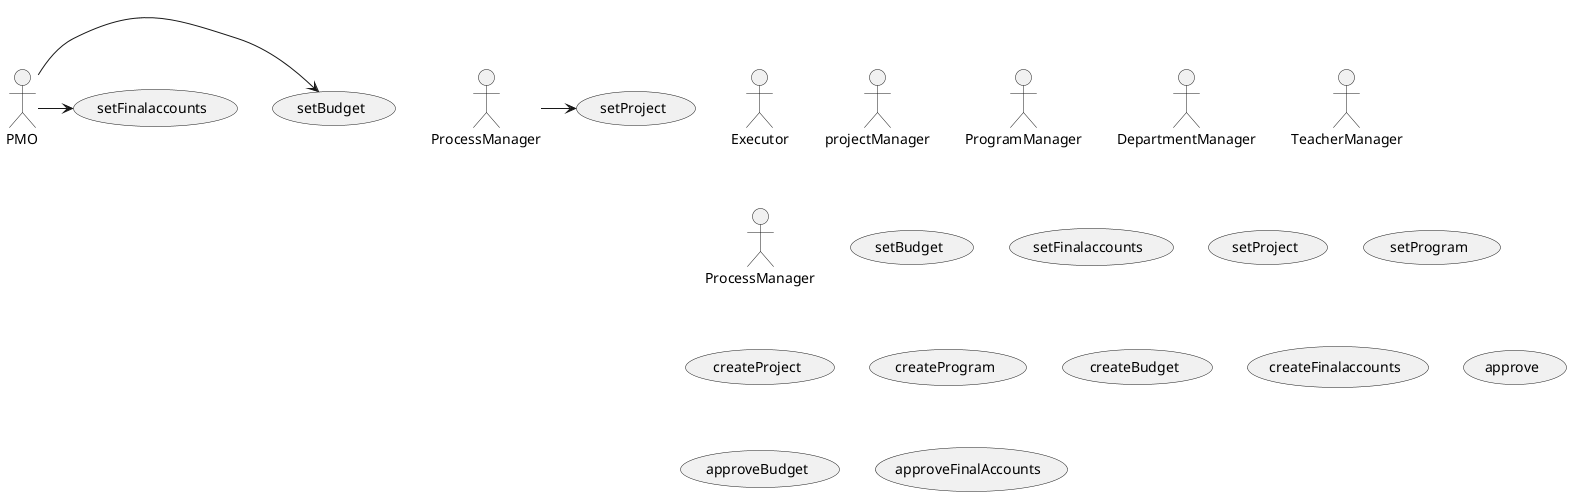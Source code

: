 @startuml defineUsecase

    actor PMO as PMO
    actor Executor as 实施班主任
    actor projectManager as 项目经理
    actor ProgramManager as 项目集经理
    actor DepartmentManager as 部门经理
    actor TeacherManager as 技术资源部
    actor ProcessManager as 流程经理

    usecase setBudget as 设置预算
    usecase setFinalaccounts as 设置决算
    usecase setProject as 实施项目
    usecase setProgram as 项目集
    usecase createProject
    usecase createProgram
    usecase createBudget
    usecase createFinalaccounts 
    usecase approve as 同意
    usecase approveBudget as 同意预算
    usecase approveFinalAccounts as 同意决算
    
    PMO -> (setBudget) 
    PMO -> (setFinalaccounts)
    ProcessManager -> (setProject)
@enduml